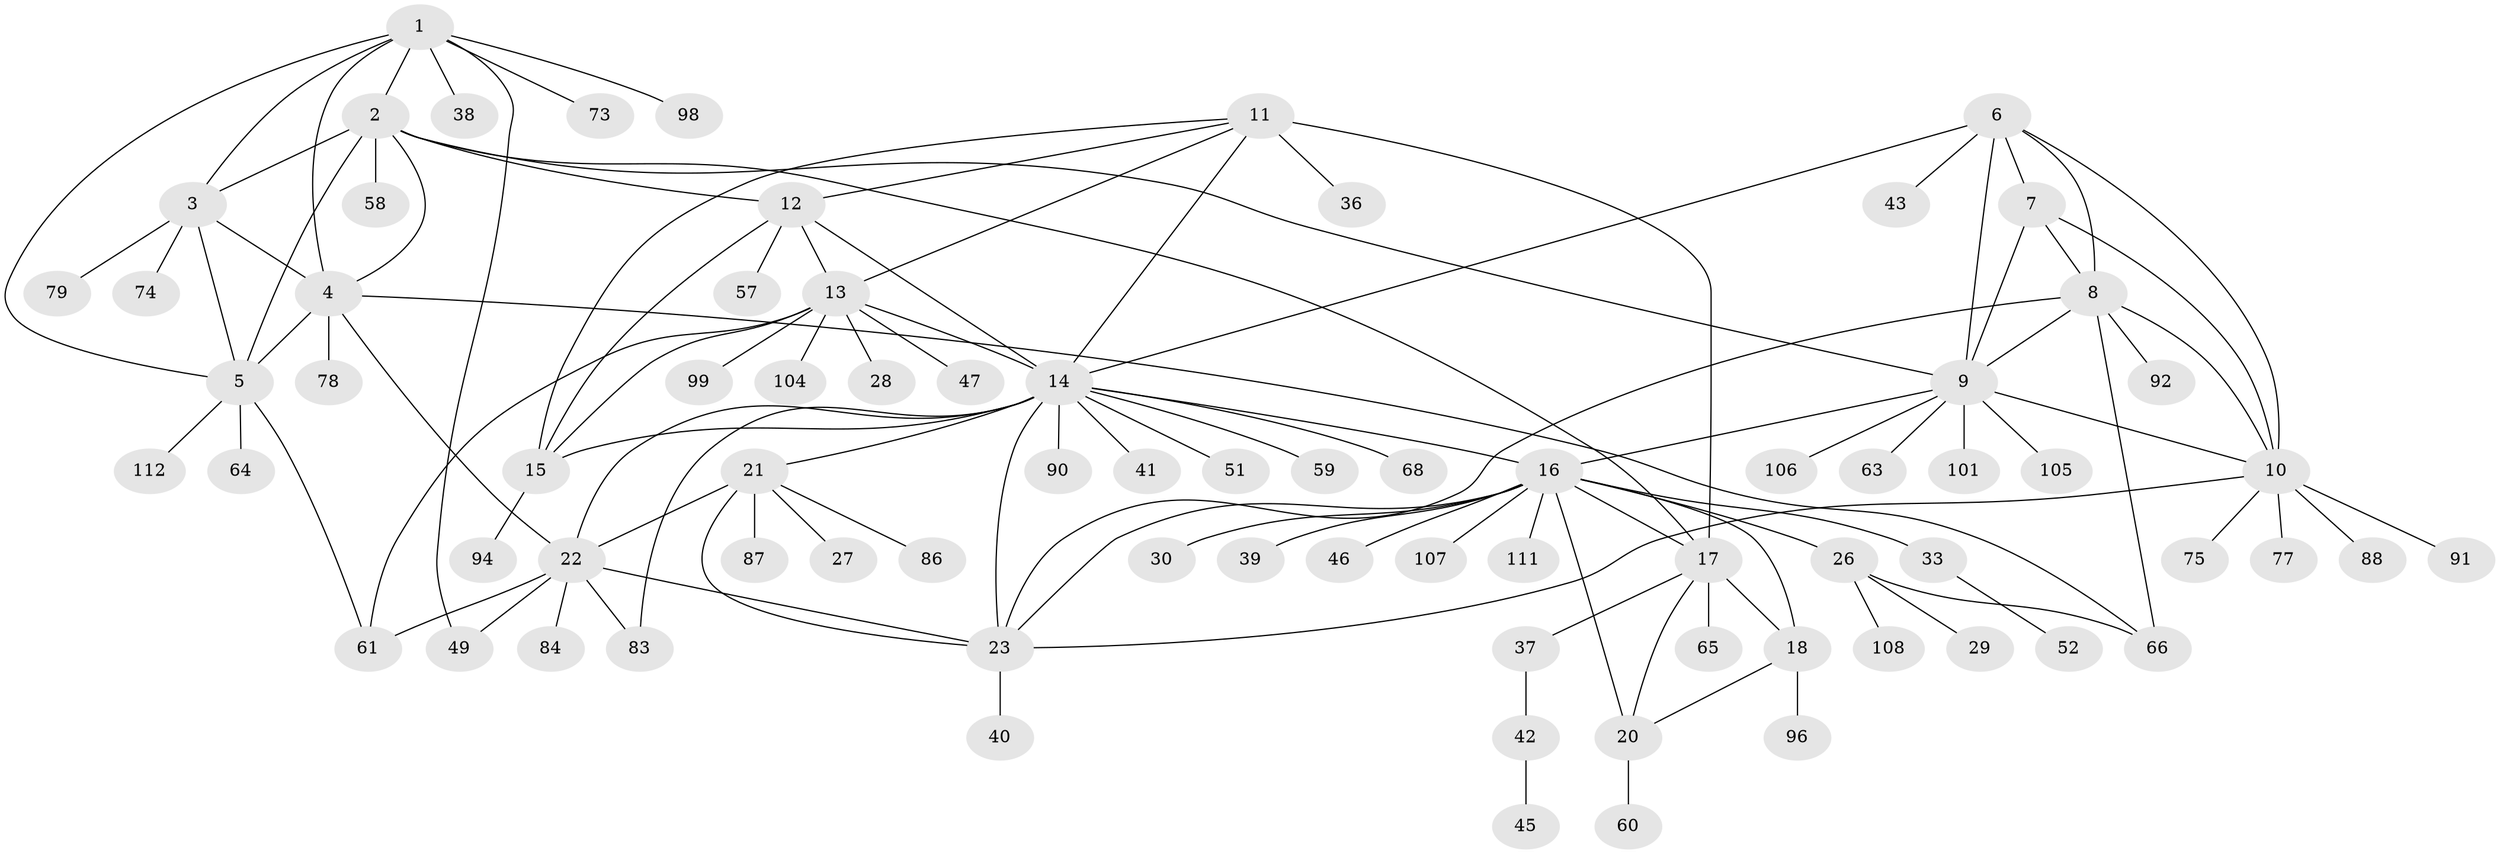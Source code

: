 // original degree distribution, {8: 0.03571428571428571, 10: 0.017857142857142856, 6: 0.017857142857142856, 7: 0.044642857142857144, 11: 0.03571428571428571, 9: 0.03571428571428571, 5: 0.03571428571428571, 4: 0.008928571428571428, 1: 0.6160714285714286, 2: 0.11607142857142858, 3: 0.03571428571428571}
// Generated by graph-tools (version 1.1) at 2025/19/03/04/25 18:19:32]
// undirected, 78 vertices, 115 edges
graph export_dot {
graph [start="1"]
  node [color=gray90,style=filled];
  1;
  2 [super="+89+85"];
  3;
  4;
  5 [super="+69"];
  6 [super="+31"];
  7 [super="+34+67+56+35"];
  8;
  9 [super="+70"];
  10;
  11 [super="+62+53+82+102+80+48"];
  12;
  13;
  14 [super="+25+32"];
  15;
  16 [super="+19"];
  17;
  18;
  20;
  21;
  22;
  23 [super="+103+24+50"];
  26;
  27;
  28;
  29;
  30;
  33;
  36;
  37 [super="+81"];
  38;
  39;
  40 [super="+95"];
  41;
  42;
  43;
  45;
  46;
  47;
  49;
  51 [super="+54"];
  52;
  57;
  58;
  59;
  60;
  61;
  63;
  64;
  65;
  66 [super="+110"];
  68;
  73;
  74;
  75;
  77 [super="+93"];
  78;
  79;
  83 [super="+109"];
  84;
  86;
  87;
  88;
  90;
  91;
  92;
  94;
  96;
  98;
  99;
  101;
  104;
  105;
  106;
  107;
  108;
  111;
  112;
  1 -- 2;
  1 -- 3;
  1 -- 4;
  1 -- 5;
  1 -- 38;
  1 -- 49;
  1 -- 73;
  1 -- 98;
  2 -- 3;
  2 -- 4;
  2 -- 5;
  2 -- 9;
  2 -- 12;
  2 -- 17;
  2 -- 58;
  3 -- 4;
  3 -- 5;
  3 -- 74;
  3 -- 79;
  4 -- 5;
  4 -- 22;
  4 -- 78;
  4 -- 66;
  5 -- 64;
  5 -- 112;
  5 -- 61;
  6 -- 7;
  6 -- 8;
  6 -- 9;
  6 -- 10;
  6 -- 14;
  6 -- 43;
  7 -- 8;
  7 -- 9;
  7 -- 10;
  8 -- 9;
  8 -- 10;
  8 -- 66;
  8 -- 92;
  8 -- 23;
  9 -- 10;
  9 -- 63;
  9 -- 101;
  9 -- 105;
  9 -- 106;
  9 -- 16;
  10 -- 75;
  10 -- 77;
  10 -- 88;
  10 -- 91;
  10 -- 23;
  11 -- 12;
  11 -- 13;
  11 -- 14;
  11 -- 15;
  11 -- 36;
  11 -- 17;
  12 -- 13;
  12 -- 14;
  12 -- 15;
  12 -- 57;
  13 -- 14;
  13 -- 15;
  13 -- 28;
  13 -- 47;
  13 -- 61;
  13 -- 99;
  13 -- 104;
  14 -- 15;
  14 -- 16;
  14 -- 51;
  14 -- 90;
  14 -- 83;
  14 -- 68;
  14 -- 21;
  14 -- 22;
  14 -- 23 [weight=2];
  14 -- 41;
  14 -- 59;
  15 -- 94;
  16 -- 17 [weight=2];
  16 -- 18 [weight=2];
  16 -- 20 [weight=2];
  16 -- 23;
  16 -- 30;
  16 -- 39;
  16 -- 46;
  16 -- 107;
  16 -- 111;
  16 -- 33;
  16 -- 26;
  17 -- 18;
  17 -- 20;
  17 -- 37;
  17 -- 65;
  18 -- 20;
  18 -- 96;
  20 -- 60;
  21 -- 22;
  21 -- 23 [weight=2];
  21 -- 27;
  21 -- 86;
  21 -- 87;
  22 -- 23 [weight=2];
  22 -- 49;
  22 -- 61;
  22 -- 83;
  22 -- 84;
  23 -- 40;
  26 -- 29;
  26 -- 66;
  26 -- 108;
  33 -- 52;
  37 -- 42;
  42 -- 45;
}

